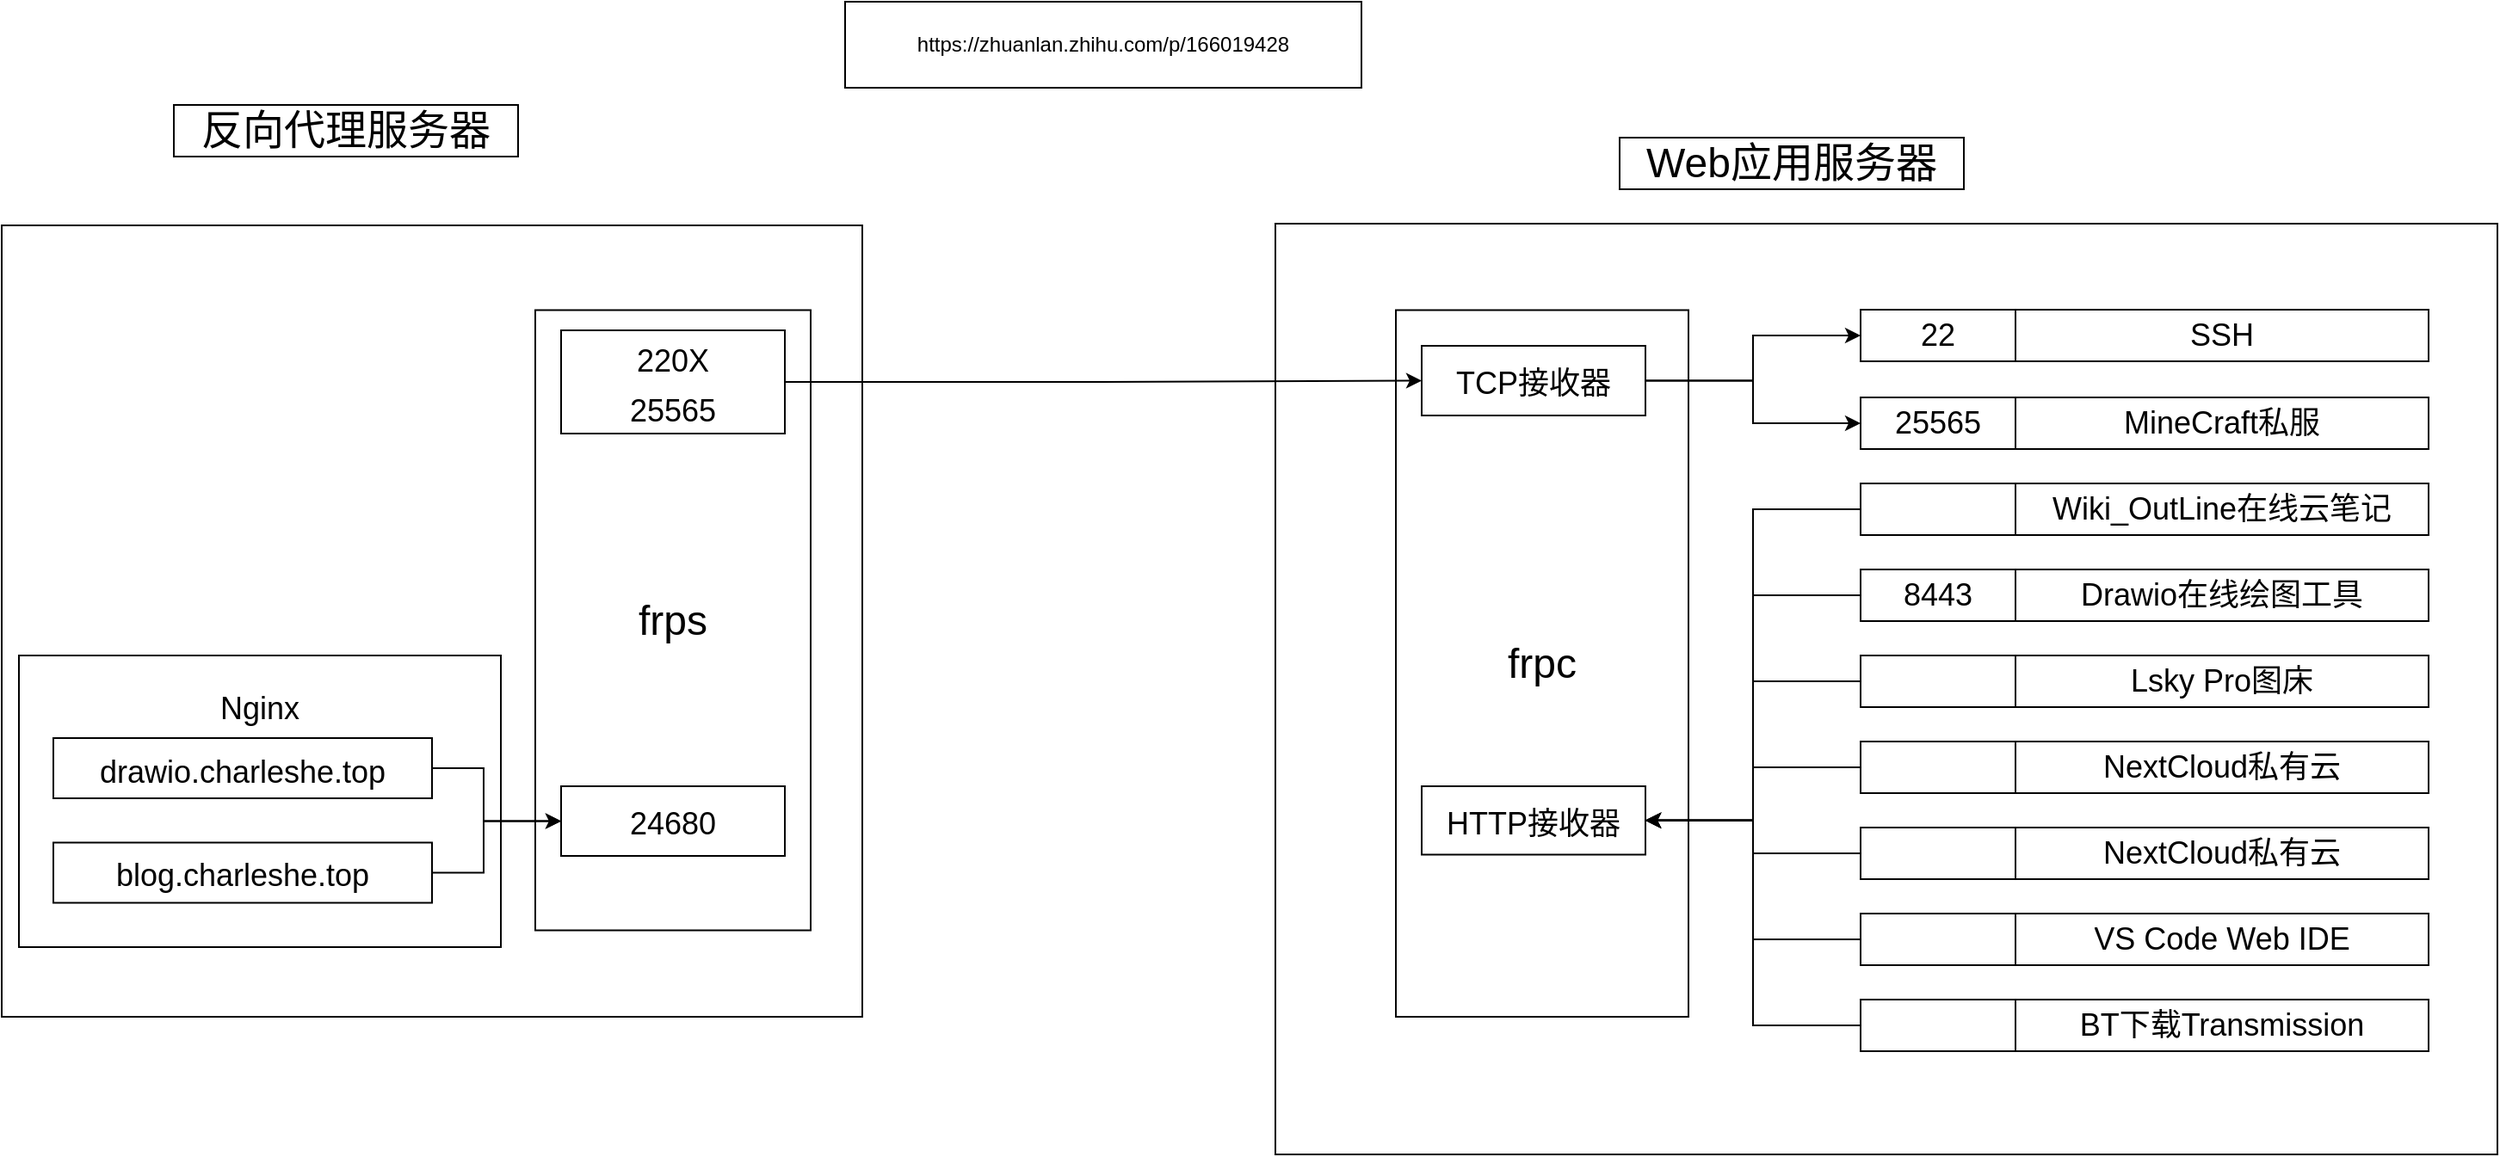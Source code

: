 <mxfile version="15.9.6" type="github">
  <diagram id="WAlhVrl_Yb6VkF_u1bJs" name="第 1 页">
    <mxGraphModel dx="2207" dy="547" grid="1" gridSize="10" guides="1" tooltips="1" connect="1" arrows="1" fold="1" page="1" pageScale="1" pageWidth="1169" pageHeight="827" math="0" shadow="0">
      <root>
        <mxCell id="0" />
        <mxCell id="1" parent="0" />
        <mxCell id="hx7UnCRA5eKLAJgafwng-28" value="" style="rounded=0;whiteSpace=wrap;html=1;fontSize=24;" parent="1" vertex="1">
          <mxGeometry x="-200" y="170" width="500" height="460" as="geometry" />
        </mxCell>
        <mxCell id="rzm8wvXEx45XX3Ws8Rya-18" value="frps" style="rounded=0;whiteSpace=wrap;html=1;fontSize=24;" parent="1" vertex="1">
          <mxGeometry x="110" y="219.25" width="160" height="360.5" as="geometry" />
        </mxCell>
        <mxCell id="hx7UnCRA5eKLAJgafwng-1" value="`" style="rounded=0;whiteSpace=wrap;html=1;" parent="1" vertex="1">
          <mxGeometry x="540" y="169" width="710" height="541" as="geometry" />
        </mxCell>
        <mxCell id="rzm8wvXEx45XX3Ws8Rya-16" value="frpc" style="rounded=0;whiteSpace=wrap;html=1;fontSize=24;" parent="1" vertex="1">
          <mxGeometry x="610" y="219.25" width="170" height="410.75" as="geometry" />
        </mxCell>
        <mxCell id="BerOtadObNwDrbP9cR0y-13" value="" style="shape=table;startSize=0;container=1;collapsible=0;childLayout=tableLayout;fontSize=18;" parent="1" vertex="1">
          <mxGeometry x="880" y="320" width="330" height="30" as="geometry" />
        </mxCell>
        <mxCell id="BerOtadObNwDrbP9cR0y-14" value="" style="shape=partialRectangle;collapsible=0;dropTarget=0;pointerEvents=0;fillColor=none;top=0;left=0;bottom=0;right=0;points=[[0,0.5],[1,0.5]];portConstraint=eastwest;fontSize=18;" parent="BerOtadObNwDrbP9cR0y-13" vertex="1">
          <mxGeometry width="330" height="30" as="geometry" />
        </mxCell>
        <mxCell id="BerOtadObNwDrbP9cR0y-15" value="" style="shape=partialRectangle;html=1;whiteSpace=wrap;connectable=0;overflow=hidden;fillColor=none;top=0;left=0;bottom=0;right=0;pointerEvents=1;fontSize=18;" parent="BerOtadObNwDrbP9cR0y-14" vertex="1">
          <mxGeometry width="90" height="30" as="geometry">
            <mxRectangle width="90" height="30" as="alternateBounds" />
          </mxGeometry>
        </mxCell>
        <mxCell id="BerOtadObNwDrbP9cR0y-16" value="Wiki_OutLine在线云笔记" style="shape=partialRectangle;html=1;whiteSpace=wrap;connectable=0;overflow=hidden;fillColor=none;top=0;left=0;bottom=0;right=0;pointerEvents=1;fontSize=18;" parent="BerOtadObNwDrbP9cR0y-14" vertex="1">
          <mxGeometry x="90" width="240" height="30" as="geometry">
            <mxRectangle width="240" height="30" as="alternateBounds" />
          </mxGeometry>
        </mxCell>
        <mxCell id="BerOtadObNwDrbP9cR0y-17" value="" style="shape=table;startSize=0;container=1;collapsible=0;childLayout=tableLayout;fontSize=18;" parent="1" vertex="1">
          <mxGeometry x="880" y="270" width="330" height="30" as="geometry" />
        </mxCell>
        <mxCell id="BerOtadObNwDrbP9cR0y-18" value="" style="shape=partialRectangle;collapsible=0;dropTarget=0;pointerEvents=0;fillColor=none;top=0;left=0;bottom=0;right=0;points=[[0,0.5],[1,0.5]];portConstraint=eastwest;fontSize=18;" parent="BerOtadObNwDrbP9cR0y-17" vertex="1">
          <mxGeometry width="330" height="30" as="geometry" />
        </mxCell>
        <mxCell id="BerOtadObNwDrbP9cR0y-19" value="25565" style="shape=partialRectangle;html=1;whiteSpace=wrap;connectable=0;overflow=hidden;fillColor=none;top=0;left=0;bottom=0;right=0;pointerEvents=1;fontSize=18;" parent="BerOtadObNwDrbP9cR0y-18" vertex="1">
          <mxGeometry width="90" height="30" as="geometry">
            <mxRectangle width="90" height="30" as="alternateBounds" />
          </mxGeometry>
        </mxCell>
        <mxCell id="BerOtadObNwDrbP9cR0y-20" value="MineCraft私服" style="shape=partialRectangle;html=1;whiteSpace=wrap;connectable=0;overflow=hidden;fillColor=none;top=0;left=0;bottom=0;right=0;pointerEvents=1;fontSize=18;" parent="BerOtadObNwDrbP9cR0y-18" vertex="1">
          <mxGeometry x="90" width="240" height="30" as="geometry">
            <mxRectangle width="240" height="30" as="alternateBounds" />
          </mxGeometry>
        </mxCell>
        <mxCell id="BerOtadObNwDrbP9cR0y-21" value="" style="shape=table;startSize=0;container=1;collapsible=0;childLayout=tableLayout;fontSize=18;" parent="1" vertex="1">
          <mxGeometry x="880" y="370" width="330" height="30" as="geometry" />
        </mxCell>
        <mxCell id="BerOtadObNwDrbP9cR0y-22" value="" style="shape=partialRectangle;collapsible=0;dropTarget=0;pointerEvents=0;fillColor=none;top=0;left=0;bottom=0;right=0;points=[[0,0.5],[1,0.5]];portConstraint=eastwest;fontSize=18;" parent="BerOtadObNwDrbP9cR0y-21" vertex="1">
          <mxGeometry width="330" height="30" as="geometry" />
        </mxCell>
        <mxCell id="BerOtadObNwDrbP9cR0y-23" value="8443" style="shape=partialRectangle;html=1;whiteSpace=wrap;connectable=0;overflow=hidden;fillColor=none;top=0;left=0;bottom=0;right=0;pointerEvents=1;fontSize=18;" parent="BerOtadObNwDrbP9cR0y-22" vertex="1">
          <mxGeometry width="90" height="30" as="geometry">
            <mxRectangle width="90" height="30" as="alternateBounds" />
          </mxGeometry>
        </mxCell>
        <mxCell id="BerOtadObNwDrbP9cR0y-24" value="Drawio在线绘图工具" style="shape=partialRectangle;html=1;whiteSpace=wrap;connectable=0;overflow=hidden;fillColor=none;top=0;left=0;bottom=0;right=0;pointerEvents=1;fontSize=18;" parent="BerOtadObNwDrbP9cR0y-22" vertex="1">
          <mxGeometry x="90" width="240" height="30" as="geometry">
            <mxRectangle width="240" height="30" as="alternateBounds" />
          </mxGeometry>
        </mxCell>
        <mxCell id="BerOtadObNwDrbP9cR0y-33" value="" style="shape=table;startSize=0;container=1;collapsible=0;childLayout=tableLayout;fontSize=18;" parent="1" vertex="1">
          <mxGeometry x="880" y="470" width="330" height="30" as="geometry" />
        </mxCell>
        <mxCell id="BerOtadObNwDrbP9cR0y-34" value="" style="shape=partialRectangle;collapsible=0;dropTarget=0;pointerEvents=0;fillColor=none;top=0;left=0;bottom=0;right=0;points=[[0,0.5],[1,0.5]];portConstraint=eastwest;fontSize=18;" parent="BerOtadObNwDrbP9cR0y-33" vertex="1">
          <mxGeometry width="330" height="30" as="geometry" />
        </mxCell>
        <mxCell id="BerOtadObNwDrbP9cR0y-35" value="" style="shape=partialRectangle;html=1;whiteSpace=wrap;connectable=0;overflow=hidden;fillColor=none;top=0;left=0;bottom=0;right=0;pointerEvents=1;fontSize=18;" parent="BerOtadObNwDrbP9cR0y-34" vertex="1">
          <mxGeometry width="90" height="30" as="geometry">
            <mxRectangle width="90" height="30" as="alternateBounds" />
          </mxGeometry>
        </mxCell>
        <mxCell id="BerOtadObNwDrbP9cR0y-36" value="NextCloud私有云" style="shape=partialRectangle;html=1;whiteSpace=wrap;connectable=0;overflow=hidden;fillColor=none;top=0;left=0;bottom=0;right=0;pointerEvents=1;fontSize=18;" parent="BerOtadObNwDrbP9cR0y-34" vertex="1">
          <mxGeometry x="90" width="240" height="30" as="geometry">
            <mxRectangle width="240" height="30" as="alternateBounds" />
          </mxGeometry>
        </mxCell>
        <mxCell id="BerOtadObNwDrbP9cR0y-37" value="" style="shape=table;startSize=0;container=1;collapsible=0;childLayout=tableLayout;fontSize=18;" parent="1" vertex="1">
          <mxGeometry x="880" y="420" width="330" height="30" as="geometry" />
        </mxCell>
        <mxCell id="BerOtadObNwDrbP9cR0y-38" value="" style="shape=partialRectangle;collapsible=0;dropTarget=0;pointerEvents=0;fillColor=none;top=0;left=0;bottom=0;right=0;points=[[0,0.5],[1,0.5]];portConstraint=eastwest;fontSize=18;" parent="BerOtadObNwDrbP9cR0y-37" vertex="1">
          <mxGeometry width="330" height="30" as="geometry" />
        </mxCell>
        <mxCell id="BerOtadObNwDrbP9cR0y-39" value="" style="shape=partialRectangle;html=1;whiteSpace=wrap;connectable=0;overflow=hidden;fillColor=none;top=0;left=0;bottom=0;right=0;pointerEvents=1;fontSize=18;" parent="BerOtadObNwDrbP9cR0y-38" vertex="1">
          <mxGeometry width="90" height="30" as="geometry">
            <mxRectangle width="90" height="30" as="alternateBounds" />
          </mxGeometry>
        </mxCell>
        <mxCell id="BerOtadObNwDrbP9cR0y-40" value="Lsky Pro图床" style="shape=partialRectangle;html=1;whiteSpace=wrap;connectable=0;overflow=hidden;fillColor=none;top=0;left=0;bottom=0;right=0;pointerEvents=1;fontSize=18;" parent="BerOtadObNwDrbP9cR0y-38" vertex="1">
          <mxGeometry x="90" width="240" height="30" as="geometry">
            <mxRectangle width="240" height="30" as="alternateBounds" />
          </mxGeometry>
        </mxCell>
        <mxCell id="BerOtadObNwDrbP9cR0y-41" value="" style="shape=table;startSize=0;container=1;collapsible=0;childLayout=tableLayout;fontSize=18;" parent="1" vertex="1">
          <mxGeometry x="880" y="520" width="330" height="30" as="geometry" />
        </mxCell>
        <mxCell id="BerOtadObNwDrbP9cR0y-42" value="" style="shape=partialRectangle;collapsible=0;dropTarget=0;pointerEvents=0;fillColor=none;top=0;left=0;bottom=0;right=0;points=[[0,0.5],[1,0.5]];portConstraint=eastwest;fontSize=18;" parent="BerOtadObNwDrbP9cR0y-41" vertex="1">
          <mxGeometry width="330" height="30" as="geometry" />
        </mxCell>
        <mxCell id="BerOtadObNwDrbP9cR0y-43" value="" style="shape=partialRectangle;html=1;whiteSpace=wrap;connectable=0;overflow=hidden;fillColor=none;top=0;left=0;bottom=0;right=0;pointerEvents=1;fontSize=18;" parent="BerOtadObNwDrbP9cR0y-42" vertex="1">
          <mxGeometry width="90" height="30" as="geometry">
            <mxRectangle width="90" height="30" as="alternateBounds" />
          </mxGeometry>
        </mxCell>
        <mxCell id="BerOtadObNwDrbP9cR0y-44" value="NextCloud私有云" style="shape=partialRectangle;html=1;whiteSpace=wrap;connectable=0;overflow=hidden;fillColor=none;top=0;left=0;bottom=0;right=0;pointerEvents=1;fontSize=18;" parent="BerOtadObNwDrbP9cR0y-42" vertex="1">
          <mxGeometry x="90" width="240" height="30" as="geometry">
            <mxRectangle width="240" height="30" as="alternateBounds" />
          </mxGeometry>
        </mxCell>
        <mxCell id="BerOtadObNwDrbP9cR0y-45" value="" style="shape=table;startSize=0;container=1;collapsible=0;childLayout=tableLayout;fontSize=18;" parent="1" vertex="1">
          <mxGeometry x="880" y="570" width="330" height="30" as="geometry" />
        </mxCell>
        <mxCell id="BerOtadObNwDrbP9cR0y-46" value="" style="shape=partialRectangle;collapsible=0;dropTarget=0;pointerEvents=0;fillColor=none;top=0;left=0;bottom=0;right=0;points=[[0,0.5],[1,0.5]];portConstraint=eastwest;fontSize=18;" parent="BerOtadObNwDrbP9cR0y-45" vertex="1">
          <mxGeometry width="330" height="30" as="geometry" />
        </mxCell>
        <mxCell id="BerOtadObNwDrbP9cR0y-47" value="" style="shape=partialRectangle;html=1;whiteSpace=wrap;connectable=0;overflow=hidden;fillColor=none;top=0;left=0;bottom=0;right=0;pointerEvents=1;fontSize=18;" parent="BerOtadObNwDrbP9cR0y-46" vertex="1">
          <mxGeometry width="90" height="30" as="geometry">
            <mxRectangle width="90" height="30" as="alternateBounds" />
          </mxGeometry>
        </mxCell>
        <mxCell id="BerOtadObNwDrbP9cR0y-48" value="VS Code Web IDE" style="shape=partialRectangle;html=1;whiteSpace=wrap;connectable=0;overflow=hidden;fillColor=none;top=0;left=0;bottom=0;right=0;pointerEvents=1;fontSize=18;" parent="BerOtadObNwDrbP9cR0y-46" vertex="1">
          <mxGeometry x="90" width="240" height="30" as="geometry">
            <mxRectangle width="240" height="30" as="alternateBounds" />
          </mxGeometry>
        </mxCell>
        <mxCell id="BerOtadObNwDrbP9cR0y-49" value="" style="shape=table;startSize=0;container=1;collapsible=0;childLayout=tableLayout;fontSize=18;" parent="1" vertex="1">
          <mxGeometry x="880" y="620" width="330" height="30" as="geometry" />
        </mxCell>
        <mxCell id="BerOtadObNwDrbP9cR0y-50" value="" style="shape=partialRectangle;collapsible=0;dropTarget=0;pointerEvents=0;fillColor=none;top=0;left=0;bottom=0;right=0;points=[[0,0.5],[1,0.5]];portConstraint=eastwest;fontSize=18;" parent="BerOtadObNwDrbP9cR0y-49" vertex="1">
          <mxGeometry width="330" height="30" as="geometry" />
        </mxCell>
        <mxCell id="BerOtadObNwDrbP9cR0y-51" value="" style="shape=partialRectangle;html=1;whiteSpace=wrap;connectable=0;overflow=hidden;fillColor=none;top=0;left=0;bottom=0;right=0;pointerEvents=1;fontSize=18;" parent="BerOtadObNwDrbP9cR0y-50" vertex="1">
          <mxGeometry width="90" height="30" as="geometry">
            <mxRectangle width="90" height="30" as="alternateBounds" />
          </mxGeometry>
        </mxCell>
        <mxCell id="BerOtadObNwDrbP9cR0y-52" value="BT下载Transmission" style="shape=partialRectangle;html=1;whiteSpace=wrap;connectable=0;overflow=hidden;fillColor=none;top=0;left=0;bottom=0;right=0;pointerEvents=1;fontSize=18;" parent="BerOtadObNwDrbP9cR0y-50" vertex="1">
          <mxGeometry x="90" width="240" height="30" as="geometry">
            <mxRectangle width="240" height="30" as="alternateBounds" />
          </mxGeometry>
        </mxCell>
        <mxCell id="hx7UnCRA5eKLAJgafwng-26" value="&lt;font style=&quot;font-size: 24px&quot;&gt;Web应用服务器&lt;/font&gt;" style="rounded=0;whiteSpace=wrap;html=1;" parent="1" vertex="1">
          <mxGeometry x="740" y="119" width="200" height="30" as="geometry" />
        </mxCell>
        <mxCell id="hx7UnCRA5eKLAJgafwng-27" value="&lt;font style=&quot;font-size: 24px&quot;&gt;反向代理服务器&lt;/font&gt;" style="rounded=0;whiteSpace=wrap;html=1;" parent="1" vertex="1">
          <mxGeometry x="-100" y="100" width="200" height="30" as="geometry" />
        </mxCell>
        <mxCell id="hx7UnCRA5eKLAJgafwng-49" value="Nginx&lt;br&gt;&lt;br&gt;&lt;br&gt;&lt;br&gt;&lt;br&gt;&lt;br&gt;" style="rounded=0;whiteSpace=wrap;html=1;fontSize=18;" parent="1" vertex="1">
          <mxGeometry x="-190" y="420" width="280" height="169.5" as="geometry" />
        </mxCell>
        <mxCell id="rzm8wvXEx45XX3Ws8Rya-42" style="edgeStyle=orthogonalEdgeStyle;rounded=0;orthogonalLoop=1;jettySize=auto;html=1;exitX=1;exitY=0.5;exitDx=0;exitDy=0;entryX=0;entryY=0.5;entryDx=0;entryDy=0;fontSize=18;" parent="1" source="hx7UnCRA5eKLAJgafwng-39" target="rzm8wvXEx45XX3Ws8Rya-20" edge="1">
          <mxGeometry relative="1" as="geometry">
            <Array as="points">
              <mxPoint x="80" y="486" />
              <mxPoint x="80" y="516" />
            </Array>
          </mxGeometry>
        </mxCell>
        <mxCell id="hx7UnCRA5eKLAJgafwng-39" value="&lt;font style=&quot;font-size: 18px&quot;&gt;drawio.charleshe.top&lt;/font&gt;" style="rounded=0;whiteSpace=wrap;html=1;fontSize=24;" parent="1" vertex="1">
          <mxGeometry x="-170" y="468" width="220" height="35" as="geometry" />
        </mxCell>
        <mxCell id="rzm8wvXEx45XX3Ws8Rya-44" style="edgeStyle=orthogonalEdgeStyle;rounded=0;orthogonalLoop=1;jettySize=auto;html=1;exitX=1;exitY=0.5;exitDx=0;exitDy=0;entryX=0;entryY=0.5;entryDx=0;entryDy=0;fontSize=18;" parent="1" source="hx7UnCRA5eKLAJgafwng-45" target="rzm8wvXEx45XX3Ws8Rya-20" edge="1">
          <mxGeometry relative="1" as="geometry">
            <Array as="points">
              <mxPoint x="80" y="546" />
              <mxPoint x="80" y="516" />
            </Array>
          </mxGeometry>
        </mxCell>
        <mxCell id="hx7UnCRA5eKLAJgafwng-45" value="&lt;font style=&quot;font-size: 18px&quot;&gt;blog.charleshe.top&lt;/font&gt;" style="rounded=0;whiteSpace=wrap;html=1;fontSize=24;" parent="1" vertex="1">
          <mxGeometry x="-170" y="528.75" width="220" height="35" as="geometry" />
        </mxCell>
        <mxCell id="rzm8wvXEx45XX3Ws8Rya-28" style="edgeStyle=orthogonalEdgeStyle;rounded=0;orthogonalLoop=1;jettySize=auto;html=1;exitX=1;exitY=0.5;exitDx=0;exitDy=0;entryX=0;entryY=0.5;entryDx=0;entryDy=0;fontSize=18;" parent="1" source="rzm8wvXEx45XX3Ws8Rya-14" target="rzm8wvXEx45XX3Ws8Rya-23" edge="1">
          <mxGeometry relative="1" as="geometry" />
        </mxCell>
        <mxCell id="rzm8wvXEx45XX3Ws8Rya-29" style="edgeStyle=orthogonalEdgeStyle;rounded=0;orthogonalLoop=1;jettySize=auto;html=1;exitX=1;exitY=0.5;exitDx=0;exitDy=0;entryX=0;entryY=0.5;entryDx=0;entryDy=0;fontSize=18;" parent="1" source="rzm8wvXEx45XX3Ws8Rya-14" target="BerOtadObNwDrbP9cR0y-18" edge="1">
          <mxGeometry relative="1" as="geometry" />
        </mxCell>
        <mxCell id="rzm8wvXEx45XX3Ws8Rya-14" value="&lt;font style=&quot;font-size: 18px&quot;&gt;TCP接收器&lt;/font&gt;" style="rounded=0;whiteSpace=wrap;html=1;fontSize=24;" parent="1" vertex="1">
          <mxGeometry x="625" y="240" width="130" height="40.5" as="geometry" />
        </mxCell>
        <mxCell id="rzm8wvXEx45XX3Ws8Rya-15" value="&lt;font style=&quot;font-size: 18px&quot;&gt;HTTP接收器&lt;/font&gt;" style="rounded=0;whiteSpace=wrap;html=1;fontSize=24;" parent="1" vertex="1">
          <mxGeometry x="625" y="496" width="130" height="39.75" as="geometry" />
        </mxCell>
        <mxCell id="rzm8wvXEx45XX3Ws8Rya-30" style="edgeStyle=orthogonalEdgeStyle;rounded=0;orthogonalLoop=1;jettySize=auto;html=1;exitX=1;exitY=0.5;exitDx=0;exitDy=0;fontSize=18;" parent="1" source="rzm8wvXEx45XX3Ws8Rya-19" target="rzm8wvXEx45XX3Ws8Rya-14" edge="1">
          <mxGeometry relative="1" as="geometry" />
        </mxCell>
        <mxCell id="rzm8wvXEx45XX3Ws8Rya-19" value="&lt;font style=&quot;font-size: 18px&quot;&gt;220X&lt;br&gt;25565&lt;br&gt;&lt;/font&gt;" style="rounded=0;whiteSpace=wrap;html=1;fontSize=24;" parent="1" vertex="1">
          <mxGeometry x="125" y="231" width="130" height="60" as="geometry" />
        </mxCell>
        <mxCell id="rzm8wvXEx45XX3Ws8Rya-20" value="&lt;span style=&quot;font-size: 18px&quot;&gt;24680&lt;/span&gt;" style="rounded=0;whiteSpace=wrap;html=1;fontSize=24;" parent="1" vertex="1">
          <mxGeometry x="125" y="496" width="130" height="40.5" as="geometry" />
        </mxCell>
        <mxCell id="rzm8wvXEx45XX3Ws8Rya-22" value="" style="shape=table;startSize=0;container=1;collapsible=0;childLayout=tableLayout;fontSize=18;" parent="1" vertex="1">
          <mxGeometry x="880" y="219" width="330" height="30" as="geometry" />
        </mxCell>
        <mxCell id="rzm8wvXEx45XX3Ws8Rya-23" value="" style="shape=partialRectangle;collapsible=0;dropTarget=0;pointerEvents=0;fillColor=none;top=0;left=0;bottom=0;right=0;points=[[0,0.5],[1,0.5]];portConstraint=eastwest;fontSize=18;" parent="rzm8wvXEx45XX3Ws8Rya-22" vertex="1">
          <mxGeometry width="330" height="30" as="geometry" />
        </mxCell>
        <mxCell id="rzm8wvXEx45XX3Ws8Rya-24" value="22" style="shape=partialRectangle;html=1;whiteSpace=wrap;connectable=0;overflow=hidden;fillColor=none;top=0;left=0;bottom=0;right=0;pointerEvents=1;fontSize=18;" parent="rzm8wvXEx45XX3Ws8Rya-23" vertex="1">
          <mxGeometry width="90" height="30" as="geometry">
            <mxRectangle width="90" height="30" as="alternateBounds" />
          </mxGeometry>
        </mxCell>
        <mxCell id="rzm8wvXEx45XX3Ws8Rya-25" value="SSH" style="shape=partialRectangle;html=1;whiteSpace=wrap;connectable=0;overflow=hidden;fillColor=none;top=0;left=0;bottom=0;right=0;pointerEvents=1;fontSize=18;" parent="rzm8wvXEx45XX3Ws8Rya-23" vertex="1">
          <mxGeometry x="90" width="240" height="30" as="geometry">
            <mxRectangle width="240" height="30" as="alternateBounds" />
          </mxGeometry>
        </mxCell>
        <mxCell id="rzm8wvXEx45XX3Ws8Rya-31" style="edgeStyle=orthogonalEdgeStyle;rounded=0;orthogonalLoop=1;jettySize=auto;html=1;exitX=0;exitY=0.5;exitDx=0;exitDy=0;entryX=1;entryY=0.5;entryDx=0;entryDy=0;fontSize=18;" parent="1" source="BerOtadObNwDrbP9cR0y-14" target="rzm8wvXEx45XX3Ws8Rya-15" edge="1">
          <mxGeometry relative="1" as="geometry" />
        </mxCell>
        <mxCell id="rzm8wvXEx45XX3Ws8Rya-32" style="edgeStyle=orthogonalEdgeStyle;rounded=0;orthogonalLoop=1;jettySize=auto;html=1;exitX=0;exitY=0.5;exitDx=0;exitDy=0;entryX=1;entryY=0.5;entryDx=0;entryDy=0;fontSize=18;" parent="1" source="BerOtadObNwDrbP9cR0y-22" target="rzm8wvXEx45XX3Ws8Rya-15" edge="1">
          <mxGeometry relative="1" as="geometry" />
        </mxCell>
        <mxCell id="rzm8wvXEx45XX3Ws8Rya-33" style="edgeStyle=orthogonalEdgeStyle;rounded=0;orthogonalLoop=1;jettySize=auto;html=1;exitX=0;exitY=0.5;exitDx=0;exitDy=0;entryX=1;entryY=0.5;entryDx=0;entryDy=0;fontSize=18;" parent="1" source="BerOtadObNwDrbP9cR0y-38" target="rzm8wvXEx45XX3Ws8Rya-15" edge="1">
          <mxGeometry relative="1" as="geometry" />
        </mxCell>
        <mxCell id="rzm8wvXEx45XX3Ws8Rya-34" style="edgeStyle=orthogonalEdgeStyle;rounded=0;orthogonalLoop=1;jettySize=auto;html=1;exitX=0;exitY=0.5;exitDx=0;exitDy=0;entryX=1;entryY=0.5;entryDx=0;entryDy=0;fontSize=18;" parent="1" source="BerOtadObNwDrbP9cR0y-34" target="rzm8wvXEx45XX3Ws8Rya-15" edge="1">
          <mxGeometry relative="1" as="geometry" />
        </mxCell>
        <mxCell id="rzm8wvXEx45XX3Ws8Rya-35" style="edgeStyle=orthogonalEdgeStyle;rounded=0;orthogonalLoop=1;jettySize=auto;html=1;exitX=0;exitY=0.5;exitDx=0;exitDy=0;entryX=1;entryY=0.5;entryDx=0;entryDy=0;fontSize=18;" parent="1" source="BerOtadObNwDrbP9cR0y-42" target="rzm8wvXEx45XX3Ws8Rya-15" edge="1">
          <mxGeometry relative="1" as="geometry" />
        </mxCell>
        <mxCell id="rzm8wvXEx45XX3Ws8Rya-36" style="edgeStyle=orthogonalEdgeStyle;rounded=0;orthogonalLoop=1;jettySize=auto;html=1;exitX=0;exitY=0.5;exitDx=0;exitDy=0;entryX=1;entryY=0.5;entryDx=0;entryDy=0;fontSize=18;" parent="1" source="BerOtadObNwDrbP9cR0y-46" target="rzm8wvXEx45XX3Ws8Rya-15" edge="1">
          <mxGeometry relative="1" as="geometry" />
        </mxCell>
        <mxCell id="rzm8wvXEx45XX3Ws8Rya-37" style="edgeStyle=orthogonalEdgeStyle;rounded=0;orthogonalLoop=1;jettySize=auto;html=1;exitX=0;exitY=0.5;exitDx=0;exitDy=0;entryX=1;entryY=0.5;entryDx=0;entryDy=0;fontSize=18;" parent="1" source="BerOtadObNwDrbP9cR0y-50" target="rzm8wvXEx45XX3Ws8Rya-15" edge="1">
          <mxGeometry relative="1" as="geometry" />
        </mxCell>
        <mxCell id="hEPSUkg9yCl_xXmrTchE-1" value="https://zhuanlan.zhihu.com/p/166019428" style="whiteSpace=wrap;html=1;" vertex="1" parent="1">
          <mxGeometry x="290" y="40" width="300" height="50" as="geometry" />
        </mxCell>
      </root>
    </mxGraphModel>
  </diagram>
</mxfile>
